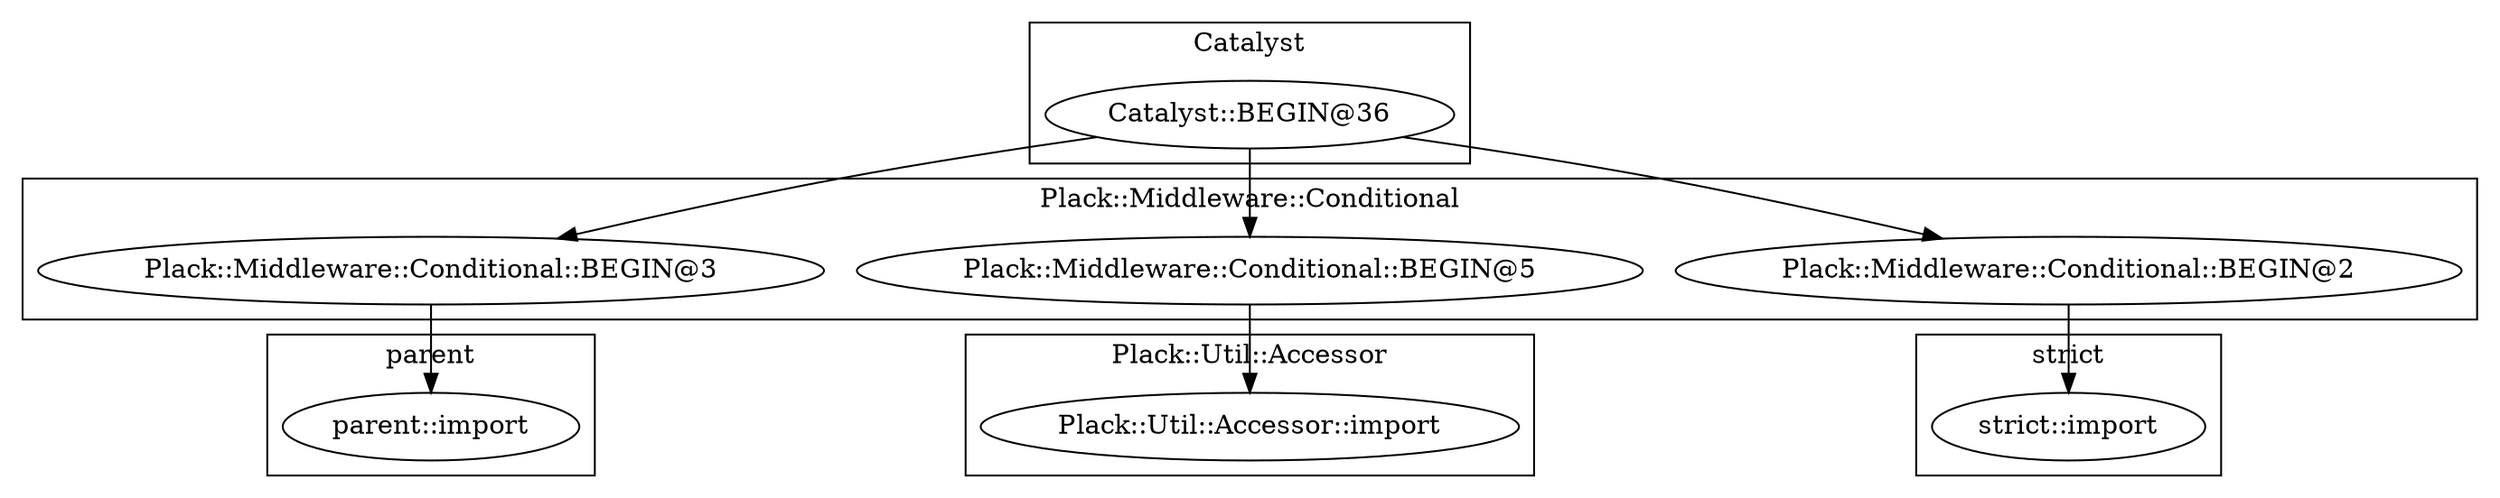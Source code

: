 digraph {
graph [overlap=false]
subgraph cluster_Catalyst {
	label="Catalyst";
	"Catalyst::BEGIN@36";
}
subgraph cluster_Plack_Util_Accessor {
	label="Plack::Util::Accessor";
	"Plack::Util::Accessor::import";
}
subgraph cluster_Plack_Middleware_Conditional {
	label="Plack::Middleware::Conditional";
	"Plack::Middleware::Conditional::BEGIN@3";
	"Plack::Middleware::Conditional::BEGIN@5";
	"Plack::Middleware::Conditional::BEGIN@2";
}
subgraph cluster_parent {
	label="parent";
	"parent::import";
}
subgraph cluster_strict {
	label="strict";
	"strict::import";
}
"Catalyst::BEGIN@36" -> "Plack::Middleware::Conditional::BEGIN@5";
"Plack::Middleware::Conditional::BEGIN@2" -> "strict::import";
"Plack::Middleware::Conditional::BEGIN@5" -> "Plack::Util::Accessor::import";
"Catalyst::BEGIN@36" -> "Plack::Middleware::Conditional::BEGIN@2";
"Catalyst::BEGIN@36" -> "Plack::Middleware::Conditional::BEGIN@3";
"Plack::Middleware::Conditional::BEGIN@3" -> "parent::import";
}
